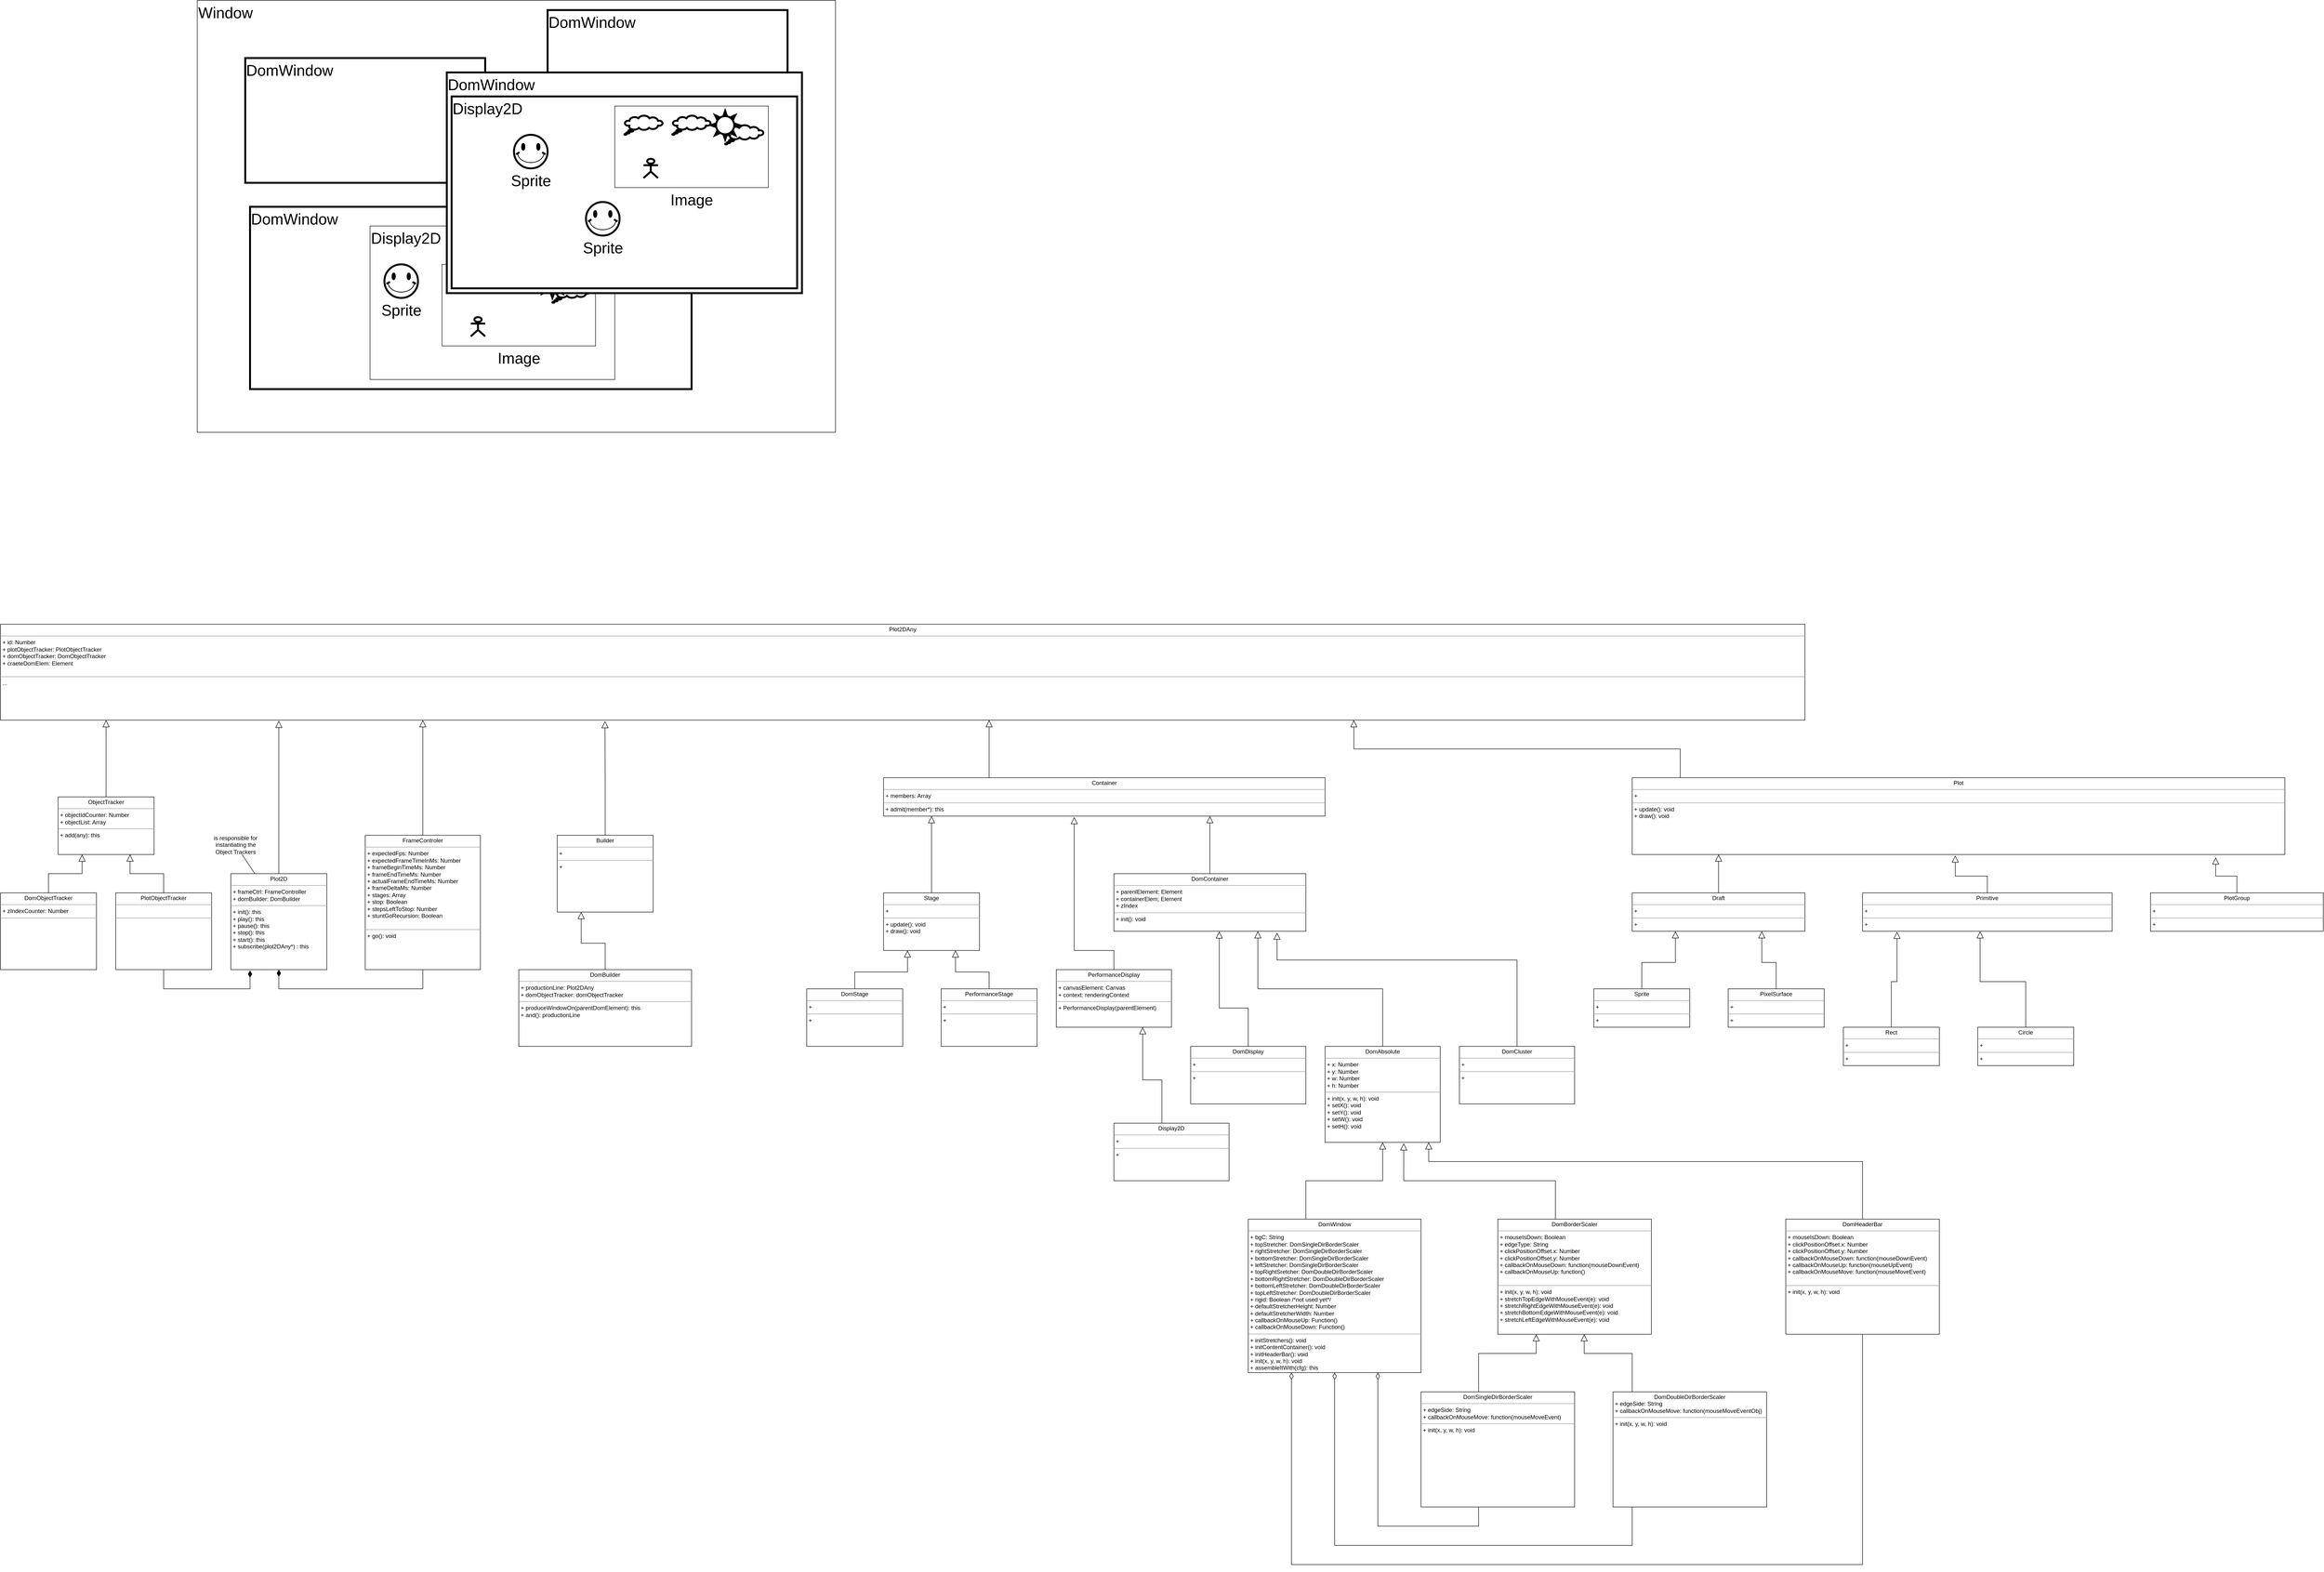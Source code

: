 <mxfile version="18.2.0" type="device"><diagram name="Page-1" id="c4acf3e9-155e-7222-9cf6-157b1a14988f"><mxGraphModel dx="3070" dy="4093" grid="1" gridSize="10" guides="1" tooltips="1" connect="1" arrows="1" fold="1" page="1" pageScale="1" pageWidth="850" pageHeight="1100" background="none" math="0" shadow="0"><root><mxCell id="0"/><mxCell id="1" parent="0"/><mxCell id="RJFBfe73I9CJy5NAkhD7-13" style="edgeStyle=orthogonalEdgeStyle;rounded=0;orthogonalLoop=1;jettySize=auto;html=1;fontFamily=Helvetica;fontSize=12;endArrow=block;endFill=0;endSize=12;exitX=0.5;exitY=0;exitDx=0;exitDy=0;entryX=0.154;entryY=1.007;entryDx=0;entryDy=0;entryPerimeter=0;" parent="1" source="RJFBfe73I9CJy5NAkhD7-12" target="GbcnIfU0_HONQXFaWi0M-7" edge="1"><mxGeometry relative="1" as="geometry"><mxPoint x="-620" y="-860" as="targetPoint"/><Array as="points"><mxPoint x="-620" y="-919"/></Array></mxGeometry></mxCell><mxCell id="RJFBfe73I9CJy5NAkhD7-12" value="&lt;p style=&quot;margin: 0px ; margin-top: 4px ; text-align: center&quot;&gt;Plot2D&lt;br&gt;&lt;/p&gt;&lt;hr size=&quot;1&quot;&gt;&lt;p style=&quot;margin: 0px ; margin-left: 4px&quot;&gt;+ frameCtrl: FrameController&lt;/p&gt;&lt;p style=&quot;margin: 0px ; margin-left: 4px&quot;&gt;+ domBuilder: DomBuilder&lt;br&gt;&lt;/p&gt;&lt;hr size=&quot;1&quot;&gt;&lt;p style=&quot;margin: 0px ; margin-left: 4px&quot;&gt;+ init(): this&lt;br&gt;+ play(): this&lt;/p&gt;&lt;p style=&quot;margin: 0px ; margin-left: 4px&quot;&gt;+ pause(): this&lt;/p&gt;&lt;p style=&quot;margin: 0px ; margin-left: 4px&quot;&gt;+ stop(): this&lt;/p&gt;&lt;p style=&quot;margin: 0px ; margin-left: 4px&quot;&gt;+ start(): this&lt;/p&gt;&lt;p style=&quot;margin: 0px ; margin-left: 4px&quot;&gt;+&amp;nbsp;subscribe(plot2DAny*) : this&lt;/p&gt;" style="verticalAlign=top;align=left;overflow=fill;fontSize=12;fontFamily=Helvetica;html=1;rounded=0;shadow=0;comic=0;labelBackgroundColor=none;strokeWidth=1" parent="1" vertex="1"><mxGeometry x="-720" y="-600" width="200" height="200" as="geometry"/></mxCell><mxCell id="RJFBfe73I9CJy5NAkhD7-16" style="edgeStyle=orthogonalEdgeStyle;rounded=0;orthogonalLoop=1;jettySize=auto;html=1;fontFamily=Helvetica;fontSize=12;endArrow=block;endFill=0;endSize=12;entryX=0.75;entryY=1;entryDx=0;entryDy=0;" parent="1" source="RJFBfe73I9CJy5NAkhD7-15" target="4dxrn8TrEAXnk7YATWgK-4" edge="1"><mxGeometry relative="1" as="geometry"><mxPoint x="-320" y="-800" as="targetPoint"/><Array as="points"><mxPoint x="-860" y="-600"/><mxPoint x="-930" y="-600"/></Array></mxGeometry></mxCell><mxCell id="sFzs9olkC0DFiYcPd4qq-1" style="edgeStyle=orthogonalEdgeStyle;rounded=0;orthogonalLoop=1;jettySize=auto;html=1;endArrow=diamondThin;endFill=1;jumpSize=6;endSize=12;entryX=0.2;entryY=1.008;entryDx=0;entryDy=0;entryPerimeter=0;" parent="1" source="RJFBfe73I9CJy5NAkhD7-15" target="RJFBfe73I9CJy5NAkhD7-12" edge="1"><mxGeometry relative="1" as="geometry"><Array as="points"><mxPoint x="-860" y="-360"/><mxPoint x="-680" y="-360"/></Array><mxPoint x="-680" y="-430" as="targetPoint"/></mxGeometry></mxCell><mxCell id="RJFBfe73I9CJy5NAkhD7-15" value="&lt;p style=&quot;margin: 0px ; margin-top: 4px ; text-align: center&quot;&gt;PlotObjectTracker&lt;br&gt;&lt;/p&gt;&lt;hr size=&quot;1&quot;&gt;&lt;br&gt;&lt;hr size=&quot;1&quot;&gt;&lt;p style=&quot;margin: 0px ; margin-left: 4px&quot;&gt;&lt;br&gt;&lt;/p&gt;" style="verticalAlign=top;align=left;overflow=fill;fontSize=12;fontFamily=Helvetica;html=1;rounded=0;shadow=0;comic=0;labelBackgroundColor=none;strokeWidth=1" parent="1" vertex="1"><mxGeometry x="-960" y="-560" width="200" height="160" as="geometry"/></mxCell><mxCell id="kJnPXQE-hYVqQtYku6ac-1" style="edgeStyle=orthogonalEdgeStyle;rounded=0;orthogonalLoop=1;jettySize=auto;html=1;endArrow=block;endFill=0;endSize=12;" parent="1" source="RJFBfe73I9CJy5NAkhD7-17" target="GbcnIfU0_HONQXFaWi0M-7" edge="1"><mxGeometry relative="1" as="geometry"><mxPoint x="-300" y="-910" as="targetPoint"/><Array as="points"><mxPoint x="-320" y="-820"/><mxPoint x="-320" y="-820"/></Array></mxGeometry></mxCell><mxCell id="sFzs9olkC0DFiYcPd4qq-2" style="edgeStyle=orthogonalEdgeStyle;rounded=0;jumpSize=6;orthogonalLoop=1;jettySize=auto;html=1;entryX=0.5;entryY=1;entryDx=0;entryDy=0;endArrow=diamondThin;endFill=1;endSize=12;exitX=0.5;exitY=1;exitDx=0;exitDy=0;" parent="1" source="RJFBfe73I9CJy5NAkhD7-17" target="RJFBfe73I9CJy5NAkhD7-12" edge="1"><mxGeometry relative="1" as="geometry"><Array as="points"><mxPoint x="-320" y="-360"/><mxPoint x="-620" y="-360"/></Array></mxGeometry></mxCell><mxCell id="RJFBfe73I9CJy5NAkhD7-17" value="&lt;p style=&quot;margin: 0px ; margin-top: 4px ; text-align: center&quot;&gt;FrameControler&lt;br&gt;&lt;/p&gt;&lt;hr size=&quot;1&quot;&gt;&lt;p style=&quot;margin: 0px ; margin-left: 4px&quot;&gt;+ expectedFps: Number&lt;/p&gt;&lt;p style=&quot;margin: 0px ; margin-left: 4px&quot;&gt;+ expectedFrameTimeInMs: Number&lt;/p&gt;&lt;p style=&quot;margin: 0px ; margin-left: 4px&quot;&gt;+ frameBeginTimeMs: Number&lt;/p&gt;&lt;p style=&quot;margin: 0px ; margin-left: 4px&quot;&gt;+ frameEndTimeMs: Number&lt;/p&gt;&lt;p style=&quot;margin: 0px ; margin-left: 4px&quot;&gt;+ actualFrameEndTimeMs: Number&lt;/p&gt;&lt;p style=&quot;margin: 0px ; margin-left: 4px&quot;&gt;+ frameDeltaMs: Number&lt;/p&gt;&lt;p style=&quot;margin: 0px ; margin-left: 4px&quot;&gt;+ stages: Array&lt;/p&gt;&lt;p style=&quot;margin: 0px ; margin-left: 4px&quot;&gt;+ stop: Boolean&lt;/p&gt;&lt;p style=&quot;margin: 0px ; margin-left: 4px&quot;&gt;+ stepsLeftToStop: Number&lt;/p&gt;&lt;p style=&quot;margin: 0px ; margin-left: 4px&quot;&gt;+ stuntGoRecursion: Boolean&lt;/p&gt;&lt;p style=&quot;margin: 0px ; margin-left: 4px&quot;&gt;&lt;br&gt;&lt;/p&gt;&lt;hr size=&quot;1&quot;&gt;&lt;p style=&quot;margin: 0px ; margin-left: 4px&quot;&gt;+ go(): void&lt;/p&gt;" style="verticalAlign=top;align=left;overflow=fill;fontSize=12;fontFamily=Helvetica;html=1;rounded=0;shadow=0;comic=0;labelBackgroundColor=none;strokeWidth=1" parent="1" vertex="1"><mxGeometry x="-440" y="-679.94" width="240" height="279.94" as="geometry"/></mxCell><mxCell id="kJnPXQE-hYVqQtYku6ac-3" style="edgeStyle=orthogonalEdgeStyle;rounded=0;orthogonalLoop=1;jettySize=auto;html=1;endArrow=block;endFill=0;endSize=12;" parent="1" source="kJnPXQE-hYVqQtYku6ac-2" edge="1"><mxGeometry relative="1" as="geometry"><mxPoint x="860" y="-920" as="targetPoint"/><Array as="points"><mxPoint x="860" y="-920"/></Array></mxGeometry></mxCell><mxCell id="kJnPXQE-hYVqQtYku6ac-2" value="&lt;p style=&quot;margin: 0px ; margin-top: 4px ; text-align: center&quot;&gt;Container&lt;br&gt;&lt;/p&gt;&lt;hr size=&quot;1&quot;&gt;&lt;p style=&quot;margin: 0px ; margin-left: 4px&quot;&gt;+ members: Array&lt;br&gt;&lt;/p&gt;&lt;hr size=&quot;1&quot;&gt;&lt;p style=&quot;margin: 0px ; margin-left: 4px&quot;&gt;+ admit(member*): this&lt;/p&gt;" style="verticalAlign=top;align=left;overflow=fill;fontSize=12;fontFamily=Helvetica;html=1;rounded=0;shadow=0;comic=0;labelBackgroundColor=none;strokeWidth=1" parent="1" vertex="1"><mxGeometry x="640" y="-800" width="920" height="80" as="geometry"/></mxCell><mxCell id="kJnPXQE-hYVqQtYku6ac-5" style="edgeStyle=orthogonalEdgeStyle;rounded=0;orthogonalLoop=1;jettySize=auto;html=1;endArrow=block;endFill=0;endSize=12;" parent="1" source="kJnPXQE-hYVqQtYku6ac-4" edge="1"><mxGeometry relative="1" as="geometry"><mxPoint x="740" y="-720" as="targetPoint"/><Array as="points"><mxPoint x="740" y="-720"/></Array></mxGeometry></mxCell><mxCell id="kJnPXQE-hYVqQtYku6ac-4" value="&lt;p style=&quot;margin: 0px ; margin-top: 4px ; text-align: center&quot;&gt;Stage&lt;br&gt;&lt;/p&gt;&lt;hr size=&quot;1&quot;&gt;&lt;p style=&quot;margin: 0px ; margin-left: 4px&quot;&gt;+&amp;nbsp;&lt;br&gt;&lt;/p&gt;&lt;hr size=&quot;1&quot;&gt;&lt;p style=&quot;margin: 0px ; margin-left: 4px&quot;&gt;+ update(): void&lt;/p&gt;&lt;p style=&quot;margin: 0px ; margin-left: 4px&quot;&gt;+ draw(): void&lt;/p&gt;" style="verticalAlign=top;align=left;overflow=fill;fontSize=12;fontFamily=Helvetica;html=1;rounded=0;shadow=0;comic=0;labelBackgroundColor=none;strokeWidth=1" parent="1" vertex="1"><mxGeometry x="640" y="-560" width="200" height="120" as="geometry"/></mxCell><mxCell id="kJnPXQE-hYVqQtYku6ac-7" style="edgeStyle=orthogonalEdgeStyle;rounded=0;orthogonalLoop=1;jettySize=auto;html=1;endArrow=block;endFill=0;endSize=12;" parent="1" source="kJnPXQE-hYVqQtYku6ac-6" edge="1"><mxGeometry relative="1" as="geometry"><mxPoint x="1620" y="-920" as="targetPoint"/><Array as="points"><mxPoint x="2300" y="-860"/><mxPoint x="1620" y="-860"/></Array></mxGeometry></mxCell><mxCell id="kJnPXQE-hYVqQtYku6ac-6" value="&lt;p style=&quot;margin: 0px ; margin-top: 4px ; text-align: center&quot;&gt;Plot&lt;/p&gt;&lt;hr size=&quot;1&quot;&gt;&lt;p style=&quot;margin: 0px ; margin-left: 4px&quot;&gt;+&amp;nbsp;&lt;br&gt;&lt;/p&gt;&lt;hr size=&quot;1&quot;&gt;&lt;p style=&quot;margin: 0px ; margin-left: 4px&quot;&gt;+ update(): void&lt;/p&gt;&lt;p style=&quot;margin: 0px ; margin-left: 4px&quot;&gt;+ draw(): void&lt;br&gt;&lt;/p&gt;" style="verticalAlign=top;align=left;overflow=fill;fontSize=12;fontFamily=Helvetica;html=1;rounded=0;shadow=0;comic=0;labelBackgroundColor=none;strokeWidth=1" parent="1" vertex="1"><mxGeometry x="2200" y="-800" width="1360" height="160" as="geometry"/></mxCell><mxCell id="fnQTh6k-CToftt7__Oat-6" style="edgeStyle=orthogonalEdgeStyle;rounded=0;orthogonalLoop=1;jettySize=auto;html=1;endArrow=block;endFill=0;endSize=12;" parent="1" source="fnQTh6k-CToftt7__Oat-1" target="kJnPXQE-hYVqQtYku6ac-6" edge="1"><mxGeometry relative="1" as="geometry"><mxPoint x="2460" y="-720" as="targetPoint"/><Array as="points"><mxPoint x="2300" y="-680"/><mxPoint x="2300" y="-680"/></Array></mxGeometry></mxCell><mxCell id="fnQTh6k-CToftt7__Oat-1" value="&lt;p style=&quot;margin: 0px ; margin-top: 4px ; text-align: center&quot;&gt;Draft&lt;/p&gt;&lt;hr size=&quot;1&quot;&gt;&lt;p style=&quot;margin: 0px ; margin-left: 4px&quot;&gt;+&amp;nbsp;&lt;br&gt;&lt;/p&gt;&lt;hr size=&quot;1&quot;&gt;&lt;p style=&quot;margin: 0px ; margin-left: 4px&quot;&gt;+&amp;nbsp;&lt;/p&gt;" style="verticalAlign=top;align=left;overflow=fill;fontSize=12;fontFamily=Helvetica;html=1;rounded=0;shadow=0;comic=0;labelBackgroundColor=none;strokeWidth=1" parent="1" vertex="1"><mxGeometry x="2200" y="-560" width="360" height="80" as="geometry"/></mxCell><mxCell id="fnQTh6k-CToftt7__Oat-4" style="edgeStyle=orthogonalEdgeStyle;rounded=0;orthogonalLoop=1;jettySize=auto;html=1;entryX=0.25;entryY=1;entryDx=0;entryDy=0;endArrow=block;endFill=0;endSize=12;" parent="1" source="fnQTh6k-CToftt7__Oat-2" target="fnQTh6k-CToftt7__Oat-1" edge="1"><mxGeometry relative="1" as="geometry"/></mxCell><mxCell id="fnQTh6k-CToftt7__Oat-2" value="&lt;p style=&quot;margin: 0px ; margin-top: 4px ; text-align: center&quot;&gt;Sprite&lt;/p&gt;&lt;hr size=&quot;1&quot;&gt;&lt;p style=&quot;margin: 0px ; margin-left: 4px&quot;&gt;+&amp;nbsp;&lt;br&gt;&lt;/p&gt;&lt;hr size=&quot;1&quot;&gt;&lt;p style=&quot;margin: 0px ; margin-left: 4px&quot;&gt;+&amp;nbsp;&lt;/p&gt;" style="verticalAlign=top;align=left;overflow=fill;fontSize=12;fontFamily=Helvetica;html=1;rounded=0;shadow=0;comic=0;labelBackgroundColor=none;strokeWidth=1" parent="1" vertex="1"><mxGeometry x="2120" y="-360" width="200" height="80" as="geometry"/></mxCell><mxCell id="fnQTh6k-CToftt7__Oat-5" style="edgeStyle=orthogonalEdgeStyle;rounded=0;orthogonalLoop=1;jettySize=auto;html=1;entryX=0.75;entryY=1;entryDx=0;entryDy=0;endArrow=block;endFill=0;endSize=12;" parent="1" source="fnQTh6k-CToftt7__Oat-3" target="fnQTh6k-CToftt7__Oat-1" edge="1"><mxGeometry relative="1" as="geometry"/></mxCell><mxCell id="fnQTh6k-CToftt7__Oat-3" value="&lt;p style=&quot;margin: 0px ; margin-top: 4px ; text-align: center&quot;&gt;PixelSurface&lt;br&gt;&lt;/p&gt;&lt;hr size=&quot;1&quot;&gt;&lt;p style=&quot;margin: 0px ; margin-left: 4px&quot;&gt;+&amp;nbsp;&lt;br&gt;&lt;/p&gt;&lt;hr size=&quot;1&quot;&gt;&lt;p style=&quot;margin: 0px ; margin-left: 4px&quot;&gt;+&amp;nbsp;&lt;/p&gt;" style="verticalAlign=top;align=left;overflow=fill;fontSize=12;fontFamily=Helvetica;html=1;rounded=0;shadow=0;comic=0;labelBackgroundColor=none;strokeWidth=1" parent="1" vertex="1"><mxGeometry x="2400" y="-360" width="200" height="80" as="geometry"/></mxCell><mxCell id="DGd09kKSLcv-sryx9KwL-3" style="edgeStyle=orthogonalEdgeStyle;rounded=0;orthogonalLoop=1;jettySize=auto;html=1;endArrow=block;endFill=0;endSize=12;entryX=0.432;entryY=1.025;entryDx=0;entryDy=0;entryPerimeter=0;exitX=0.5;exitY=0;exitDx=0;exitDy=0;" parent="1" source="DGd09kKSLcv-sryx9KwL-1" edge="1" target="kJnPXQE-hYVqQtYku6ac-2"><mxGeometry relative="1" as="geometry"><mxPoint x="1200" y="-480" as="targetPoint"/><Array as="points"><mxPoint x="1120" y="-440"/><mxPoint x="1037" y="-440"/></Array><mxPoint x="1100" y="-440" as="sourcePoint"/></mxGeometry></mxCell><mxCell id="DGd09kKSLcv-sryx9KwL-1" value="&lt;p style=&quot;margin: 0px ; margin-top: 4px ; text-align: center&quot;&gt;PerformanceDisplay&lt;br&gt;&lt;/p&gt;&lt;hr size=&quot;1&quot;&gt;&lt;p style=&quot;margin: 0px ; margin-left: 4px&quot;&gt;+ canvasElement: Canvas&lt;br&gt;&lt;/p&gt;&lt;p style=&quot;margin: 0px ; margin-left: 4px&quot;&gt;+ context:&amp;nbsp;renderingContext&lt;br&gt;&lt;/p&gt;&lt;hr size=&quot;1&quot;&gt;&lt;p style=&quot;margin: 0px ; margin-left: 4px&quot;&gt;+ PerformanceDisplay(parentElement)&lt;/p&gt;" style="verticalAlign=top;align=left;overflow=fill;fontSize=12;fontFamily=Helvetica;html=1;rounded=0;shadow=0;comic=0;labelBackgroundColor=none;strokeWidth=1" parent="1" vertex="1"><mxGeometry x="1000" y="-400" width="240" height="120" as="geometry"/></mxCell><mxCell id="GbcnIfU0_HONQXFaWi0M-7" value="&lt;p style=&quot;margin: 0px ; margin-top: 4px ; text-align: center&quot;&gt;Plot2DAny&lt;br&gt;&lt;/p&gt;&lt;hr size=&quot;1&quot;&gt;&lt;p style=&quot;margin: 0px ; margin-left: 4px&quot;&gt;+ id: Number&lt;br&gt;&lt;/p&gt;&lt;p style=&quot;margin: 0px ; margin-left: 4px&quot;&gt;+ plotObjectTracker: PlotObjectTracker&lt;/p&gt;&lt;p style=&quot;margin: 0px ; margin-left: 4px&quot;&gt;+ domObjectTracker: DomObjectTracker&lt;br&gt;&lt;/p&gt;&lt;p style=&quot;margin: 0px ; margin-left: 4px&quot;&gt;+ craeteDomElem: Element&lt;/p&gt;&lt;p style=&quot;margin: 0px ; margin-left: 4px&quot;&gt;&lt;br&gt;&lt;/p&gt;&lt;hr size=&quot;1&quot;&gt;&lt;p style=&quot;margin: 0px ; margin-left: 4px&quot;&gt;...&lt;/p&gt;" style="verticalAlign=top;align=left;overflow=fill;fontSize=12;fontFamily=Helvetica;html=1;rounded=0;shadow=0;comic=0;labelBackgroundColor=none;strokeWidth=1" parent="1" vertex="1"><mxGeometry x="-1200" y="-1120" width="3760" height="200" as="geometry"/></mxCell><mxCell id="Yr9hA1XsW8vjmc7dlePe-2" style="edgeStyle=orthogonalEdgeStyle;rounded=0;orthogonalLoop=1;jettySize=auto;html=1;endArrow=block;endFill=0;endSize=12;" parent="1" source="Yr9hA1XsW8vjmc7dlePe-1" edge="1"><mxGeometry relative="1" as="geometry"><Array as="points"><mxPoint x="1320" y="-720"/></Array><mxPoint x="1320" y="-720" as="targetPoint"/></mxGeometry></mxCell><mxCell id="Yr9hA1XsW8vjmc7dlePe-1" value="&lt;p style=&quot;margin: 0px ; margin-top: 4px ; text-align: center&quot;&gt;DomContainer&lt;/p&gt;&lt;hr size=&quot;1&quot;&gt;&lt;p style=&quot;margin: 0px 0px 0px 4px&quot;&gt;+ parenlElement: Element&lt;/p&gt;&lt;p style=&quot;margin: 0px 0px 0px 4px&quot;&gt;+ containerElem; Element&lt;/p&gt;&lt;p style=&quot;margin: 0px 0px 0px 4px&quot;&gt;+ zIndex&lt;/p&gt;&lt;hr size=&quot;1&quot;&gt;&lt;p style=&quot;margin: 0px ; margin-left: 4px&quot;&gt;+ init(): void&lt;/p&gt;" style="verticalAlign=top;align=left;overflow=fill;fontSize=12;fontFamily=Helvetica;html=1;rounded=0;shadow=0;comic=0;labelBackgroundColor=none;strokeWidth=1" parent="1" vertex="1"><mxGeometry x="1120" y="-600" width="400" height="120" as="geometry"/></mxCell><mxCell id="Yr9hA1XsW8vjmc7dlePe-4" style="edgeStyle=orthogonalEdgeStyle;rounded=0;orthogonalLoop=1;jettySize=auto;html=1;endArrow=block;endFill=0;endSize=12;entryX=0.75;entryY=1;entryDx=0;entryDy=0;" parent="1" source="Yr9hA1XsW8vjmc7dlePe-3" target="Yr9hA1XsW8vjmc7dlePe-1" edge="1"><mxGeometry relative="1" as="geometry"><Array as="points"><mxPoint x="1680" y="-360"/><mxPoint x="1420" y="-360"/></Array><mxPoint x="1430" y="-440" as="targetPoint"/></mxGeometry></mxCell><mxCell id="Yr9hA1XsW8vjmc7dlePe-3" value="&lt;p style=&quot;margin: 0px ; margin-top: 4px ; text-align: center&quot;&gt;DomAbsolute&lt;/p&gt;&lt;hr size=&quot;1&quot;&gt;&lt;p style=&quot;margin: 0px ; margin-left: 4px&quot;&gt;+ x: Number&lt;br&gt;&lt;/p&gt;&lt;p style=&quot;margin: 0px ; margin-left: 4px&quot;&gt;+ y: Number&lt;/p&gt;&lt;p style=&quot;margin: 0px ; margin-left: 4px&quot;&gt;+ w: Number&lt;/p&gt;&lt;p style=&quot;margin: 0px ; margin-left: 4px&quot;&gt;+ h: Number&lt;/p&gt;&lt;hr size=&quot;1&quot;&gt;&lt;p style=&quot;margin: 0px ; margin-left: 4px&quot;&gt;+ init(x, y, w, h): void&lt;/p&gt;&lt;p style=&quot;margin: 0px ; margin-left: 4px&quot;&gt;+ setX(): void&lt;/p&gt;&lt;p style=&quot;margin: 0px ; margin-left: 4px&quot;&gt;+ setY(): void&lt;/p&gt;&lt;p style=&quot;margin: 0px ; margin-left: 4px&quot;&gt;+ setW(): void&lt;/p&gt;&lt;p style=&quot;margin: 0px ; margin-left: 4px&quot;&gt;+ setH(): void&lt;/p&gt;" style="verticalAlign=top;align=left;overflow=fill;fontSize=12;fontFamily=Helvetica;html=1;rounded=0;shadow=0;comic=0;labelBackgroundColor=none;strokeWidth=1" parent="1" vertex="1"><mxGeometry x="1560" y="-240" width="240" height="200" as="geometry"/></mxCell><mxCell id="Yr9hA1XsW8vjmc7dlePe-6" style="edgeStyle=orthogonalEdgeStyle;rounded=0;orthogonalLoop=1;jettySize=auto;html=1;entryX=0.5;entryY=1;entryDx=0;entryDy=0;endArrow=block;endFill=0;endSize=12;" parent="1" source="Yr9hA1XsW8vjmc7dlePe-5" target="Yr9hA1XsW8vjmc7dlePe-3" edge="1"><mxGeometry relative="1" as="geometry"><Array as="points"><mxPoint x="1520" y="40"/><mxPoint x="1680" y="40"/></Array></mxGeometry></mxCell><mxCell id="Yr9hA1XsW8vjmc7dlePe-5" value="&lt;p style=&quot;margin: 0px ; margin-top: 4px ; text-align: center&quot;&gt;DomWindow&lt;/p&gt;&lt;hr size=&quot;1&quot;&gt;&lt;p style=&quot;margin: 0px ; margin-left: 4px&quot;&gt;+ bgC: String&lt;br&gt;&lt;/p&gt;&lt;p style=&quot;margin: 0px ; margin-left: 4px&quot;&gt;+ topStretcher: DomSingleDirBorderScaler&lt;br&gt;&lt;/p&gt;&lt;p style=&quot;margin: 0px ; margin-left: 4px&quot;&gt;+ rightStretcher: DomSingleDirBorderScaler&lt;br&gt;&lt;/p&gt;&lt;p style=&quot;margin: 0px ; margin-left: 4px&quot;&gt;+ bottomStretcher: DomSingleDirBorderScaler&lt;br&gt;&lt;/p&gt;&lt;p style=&quot;margin: 0px ; margin-left: 4px&quot;&gt;+ leftStretcher: DomSingleDirBorderScaler&lt;br&gt;&lt;/p&gt;&lt;p style=&quot;margin: 0px ; margin-left: 4px&quot;&gt;+ topRightSretcher: DomDoubleDirBorderScaler&lt;br&gt;&lt;/p&gt;&lt;p style=&quot;margin: 0px ; margin-left: 4px&quot;&gt;+ bottomRightStretcher: DomDoubleDirBorderScaler&lt;br&gt;&lt;/p&gt;&lt;p style=&quot;margin: 0px ; margin-left: 4px&quot;&gt;+ bottomLeftStretcher: DomDoubleDirBorderScaler&lt;/p&gt;&lt;p style=&quot;margin: 0px ; margin-left: 4px&quot;&gt;+ topLeftStretcher: DomDoubleDirBorderScaler&lt;/p&gt;&lt;p style=&quot;margin: 0px ; margin-left: 4px&quot;&gt;+ rigid: Boolean /*not used yet*/&lt;br&gt;&lt;/p&gt;&lt;p style=&quot;margin: 0px ; margin-left: 4px&quot;&gt;+ defaultStretcherHeight: Number&lt;/p&gt;&lt;p style=&quot;margin: 0px ; margin-left: 4px&quot;&gt;+ defaultStretcherWidth: Number&lt;/p&gt;&lt;p style=&quot;margin: 0px ; margin-left: 4px&quot;&gt;+ callbackOnMouseUp: Function()&lt;/p&gt;&lt;p style=&quot;margin: 0px ; margin-left: 4px&quot;&gt;+ callbackOnMouseDown: Function()&lt;br&gt;&lt;/p&gt;&lt;hr size=&quot;1&quot;&gt;&lt;p style=&quot;margin: 0px ; margin-left: 4px&quot;&gt;+ initStretchers(): void&lt;/p&gt;&lt;p style=&quot;margin: 0px ; margin-left: 4px&quot;&gt;+ initContentContainer(): void&lt;/p&gt;&lt;p style=&quot;margin: 0px ; margin-left: 4px&quot;&gt;+ initHeaderBar(): void&lt;/p&gt;&lt;p style=&quot;margin: 0px ; margin-left: 4px&quot;&gt;+ init(x, y, w, h): void&lt;/p&gt;&lt;p style=&quot;margin: 0px ; margin-left: 4px&quot;&gt;+ assembleItWith(cfg): this&lt;br&gt;&lt;/p&gt;&lt;p style=&quot;margin: 0px ; margin-left: 4px&quot;&gt;+ appendChild(): void&lt;/p&gt;" style="verticalAlign=top;align=left;overflow=fill;fontSize=12;fontFamily=Helvetica;html=1;rounded=0;shadow=0;comic=0;labelBackgroundColor=none;strokeWidth=1" parent="1" vertex="1"><mxGeometry x="1400" y="120" width="360" height="320" as="geometry"/></mxCell><mxCell id="NDN2IvtxEd_3-C9_4fc--2" style="edgeStyle=orthogonalEdgeStyle;rounded=0;orthogonalLoop=1;jettySize=auto;html=1;entryX=0.85;entryY=1.025;entryDx=0;entryDy=0;entryPerimeter=0;endArrow=block;endFill=0;endSize=12;" parent="1" source="NDN2IvtxEd_3-C9_4fc--1" target="Yr9hA1XsW8vjmc7dlePe-1" edge="1"><mxGeometry relative="1" as="geometry"><Array as="points"><mxPoint x="1960" y="-420"/><mxPoint x="1460" y="-420"/></Array></mxGeometry></mxCell><mxCell id="NDN2IvtxEd_3-C9_4fc--1" value="&lt;p style=&quot;margin: 0px ; margin-top: 4px ; text-align: center&quot;&gt;DomCluster&lt;/p&gt;&lt;hr size=&quot;1&quot;&gt;&lt;p style=&quot;margin: 0px ; margin-left: 4px&quot;&gt;+&amp;nbsp;&lt;br&gt;&lt;/p&gt;&lt;hr size=&quot;1&quot;&gt;&lt;p style=&quot;margin: 0px ; margin-left: 4px&quot;&gt;+&amp;nbsp;&lt;/p&gt;" style="verticalAlign=top;align=left;overflow=fill;fontSize=12;fontFamily=Helvetica;html=1;rounded=0;shadow=0;comic=0;labelBackgroundColor=none;strokeWidth=1" parent="1" vertex="1"><mxGeometry x="1840" y="-240" width="240" height="120" as="geometry"/></mxCell><mxCell id="NDN2IvtxEd_3-C9_4fc--4" style="edgeStyle=orthogonalEdgeStyle;rounded=0;orthogonalLoop=1;jettySize=auto;html=1;endArrow=block;endFill=0;endSize=12;entryX=0.75;entryY=1;entryDx=0;entryDy=0;" parent="1" source="NDN2IvtxEd_3-C9_4fc--3" target="DGd09kKSLcv-sryx9KwL-1" edge="1"><mxGeometry relative="1" as="geometry"><mxPoint x="1190" y="-220" as="targetPoint"/><Array as="points"><mxPoint x="1220" y="-170"/><mxPoint x="1180" y="-170"/></Array></mxGeometry></mxCell><mxCell id="NDN2IvtxEd_3-C9_4fc--3" value="&lt;p style=&quot;margin: 0px ; margin-top: 4px ; text-align: center&quot;&gt;Display2D&lt;br&gt;&lt;/p&gt;&lt;hr size=&quot;1&quot;&gt;&lt;p style=&quot;margin: 0px ; margin-left: 4px&quot;&gt;+&amp;nbsp;&lt;br&gt;&lt;/p&gt;&lt;hr size=&quot;1&quot;&gt;&lt;p style=&quot;margin: 0px ; margin-left: 4px&quot;&gt;+&amp;nbsp;&lt;/p&gt;" style="verticalAlign=top;align=left;overflow=fill;fontSize=12;fontFamily=Helvetica;html=1;rounded=0;shadow=0;comic=0;labelBackgroundColor=none;strokeWidth=1" parent="1" vertex="1"><mxGeometry x="1120" y="-80" width="240" height="120" as="geometry"/></mxCell><mxCell id="NDN2IvtxEd_3-C9_4fc--6" style="edgeStyle=orthogonalEdgeStyle;rounded=0;orthogonalLoop=1;jettySize=auto;html=1;endArrow=block;endFill=0;endSize=12;entryX=0.495;entryY=1.013;entryDx=0;entryDy=0;entryPerimeter=0;" parent="1" source="NDN2IvtxEd_3-C9_4fc--5" target="kJnPXQE-hYVqQtYku6ac-6" edge="1"><mxGeometry relative="1" as="geometry"><Array as="points"/><mxPoint x="2590" y="-700" as="targetPoint"/></mxGeometry></mxCell><mxCell id="NDN2IvtxEd_3-C9_4fc--5" value="&lt;p style=&quot;margin: 0px ; margin-top: 4px ; text-align: center&quot;&gt;Primitive&lt;/p&gt;&lt;hr size=&quot;1&quot;&gt;&lt;p style=&quot;margin: 0px ; margin-left: 4px&quot;&gt;+&amp;nbsp;&lt;br&gt;&lt;/p&gt;&lt;hr size=&quot;1&quot;&gt;&lt;p style=&quot;margin: 0px ; margin-left: 4px&quot;&gt;+&amp;nbsp;&lt;/p&gt;" style="verticalAlign=top;align=left;overflow=fill;fontSize=12;fontFamily=Helvetica;html=1;rounded=0;shadow=0;comic=0;labelBackgroundColor=none;strokeWidth=1" parent="1" vertex="1"><mxGeometry x="2680" y="-560" width="520" height="80" as="geometry"/></mxCell><mxCell id="NDN2IvtxEd_3-C9_4fc--9" style="edgeStyle=orthogonalEdgeStyle;rounded=0;orthogonalLoop=1;jettySize=auto;html=1;endArrow=block;endFill=0;endSize=12;entryX=0.138;entryY=1.012;entryDx=0;entryDy=0;entryPerimeter=0;" parent="1" source="NDN2IvtxEd_3-C9_4fc--7" target="NDN2IvtxEd_3-C9_4fc--5" edge="1"><mxGeometry relative="1" as="geometry"><mxPoint x="2780" y="-470" as="targetPoint"/></mxGeometry></mxCell><mxCell id="NDN2IvtxEd_3-C9_4fc--7" value="&lt;p style=&quot;margin: 0px ; margin-top: 4px ; text-align: center&quot;&gt;Rect&lt;/p&gt;&lt;hr size=&quot;1&quot;&gt;&lt;p style=&quot;margin: 0px ; margin-left: 4px&quot;&gt;+&amp;nbsp;&lt;br&gt;&lt;/p&gt;&lt;hr size=&quot;1&quot;&gt;&lt;p style=&quot;margin: 0px ; margin-left: 4px&quot;&gt;+&amp;nbsp;&lt;/p&gt;" style="verticalAlign=top;align=left;overflow=fill;fontSize=12;fontFamily=Helvetica;html=1;rounded=0;shadow=0;comic=0;labelBackgroundColor=none;strokeWidth=1" parent="1" vertex="1"><mxGeometry x="2640" y="-280" width="200" height="80" as="geometry"/></mxCell><mxCell id="NDN2IvtxEd_3-C9_4fc--10" style="edgeStyle=orthogonalEdgeStyle;rounded=0;orthogonalLoop=1;jettySize=auto;html=1;entryX=0.471;entryY=1.002;entryDx=0;entryDy=0;entryPerimeter=0;endArrow=block;endFill=0;endSize=12;" parent="1" source="NDN2IvtxEd_3-C9_4fc--8" target="NDN2IvtxEd_3-C9_4fc--5" edge="1"><mxGeometry relative="1" as="geometry"/></mxCell><mxCell id="NDN2IvtxEd_3-C9_4fc--8" value="&lt;p style=&quot;margin: 0px ; margin-top: 4px ; text-align: center&quot;&gt;Circle&lt;/p&gt;&lt;hr size=&quot;1&quot;&gt;&lt;p style=&quot;margin: 0px ; margin-left: 4px&quot;&gt;+&amp;nbsp;&lt;br&gt;&lt;/p&gt;&lt;hr size=&quot;1&quot;&gt;&lt;p style=&quot;margin: 0px ; margin-left: 4px&quot;&gt;+&amp;nbsp;&lt;/p&gt;" style="verticalAlign=top;align=left;overflow=fill;fontSize=12;fontFamily=Helvetica;html=1;rounded=0;shadow=0;comic=0;labelBackgroundColor=none;strokeWidth=1" parent="1" vertex="1"><mxGeometry x="2920" y="-280" width="200" height="80" as="geometry"/></mxCell><mxCell id="NDN2IvtxEd_3-C9_4fc--12" value="Window" style="rounded=0;whiteSpace=wrap;html=1;align=left;verticalAlign=top;fontSize=32;" parent="1" vertex="1"><mxGeometry x="-790" y="-2420" width="1330" height="900" as="geometry"/></mxCell><mxCell id="NDN2IvtxEd_3-C9_4fc--13" value="DomWindow" style="rounded=0;whiteSpace=wrap;html=1;fontSize=32;align=left;verticalAlign=top;strokeWidth=4;" parent="1" vertex="1"><mxGeometry x="-690" y="-2300" width="500" height="260" as="geometry"/></mxCell><mxCell id="NDN2IvtxEd_3-C9_4fc--14" value="DomWindow" style="rounded=0;whiteSpace=wrap;html=1;fontSize=32;align=left;verticalAlign=top;strokeWidth=4;" parent="1" vertex="1"><mxGeometry x="-60" y="-2400" width="500" height="260" as="geometry"/></mxCell><mxCell id="NDN2IvtxEd_3-C9_4fc--15" value="DomWindow" style="rounded=0;whiteSpace=wrap;html=1;fontSize=32;align=left;verticalAlign=top;strokeWidth=4;" parent="1" vertex="1"><mxGeometry x="-680" y="-1990" width="920" height="380" as="geometry"/></mxCell><mxCell id="NDN2IvtxEd_3-C9_4fc--16" value="Display2D" style="rounded=0;whiteSpace=wrap;html=1;fontSize=32;align=left;verticalAlign=top;" parent="1" vertex="1"><mxGeometry x="-430" y="-1950" width="510" height="320" as="geometry"/></mxCell><mxCell id="NDN2IvtxEd_3-C9_4fc--20" value="Sprite" style="verticalLabelPosition=bottom;verticalAlign=top;html=1;shape=mxgraph.basic.smiley;fontSize=32;strokeWidth=4;" parent="1" vertex="1"><mxGeometry x="-400" y="-1870" width="70" height="70" as="geometry"/></mxCell><mxCell id="NDN2IvtxEd_3-C9_4fc--32" value="" style="group" parent="1" vertex="1" connectable="0"><mxGeometry x="-280" y="-1870" width="320" height="170" as="geometry"/></mxCell><mxCell id="NDN2IvtxEd_3-C9_4fc--26" value="Image" style="verticalLabelPosition=bottom;verticalAlign=top;html=1;shape=mxgraph.basic.rect;fillColor2=none;strokeWidth=1;size=20;indent=5;fontSize=32;" parent="NDN2IvtxEd_3-C9_4fc--32" vertex="1"><mxGeometry width="320" height="170" as="geometry"/></mxCell><mxCell id="NDN2IvtxEd_3-C9_4fc--27" value="" style="whiteSpace=wrap;html=1;shape=mxgraph.basic.cloud_callout;fontSize=32;strokeWidth=4;" parent="NDN2IvtxEd_3-C9_4fc--32" vertex="1"><mxGeometry x="20" y="20" width="80" height="40" as="geometry"/></mxCell><mxCell id="NDN2IvtxEd_3-C9_4fc--28" value="" style="whiteSpace=wrap;html=1;shape=mxgraph.basic.cloud_callout;fontSize=32;strokeWidth=4;" parent="NDN2IvtxEd_3-C9_4fc--32" vertex="1"><mxGeometry x="120" y="20" width="80" height="40" as="geometry"/></mxCell><mxCell id="NDN2IvtxEd_3-C9_4fc--29" value="" style="whiteSpace=wrap;html=1;shape=mxgraph.basic.cloud_callout;fontSize=32;strokeWidth=4;" parent="NDN2IvtxEd_3-C9_4fc--32" vertex="1"><mxGeometry x="230" y="40" width="80" height="40" as="geometry"/></mxCell><mxCell id="NDN2IvtxEd_3-C9_4fc--30" value="" style="verticalLabelPosition=bottom;verticalAlign=top;html=1;shape=mxgraph.basic.sun;fontSize=32;strokeWidth=4;" parent="NDN2IvtxEd_3-C9_4fc--32" vertex="1"><mxGeometry x="200" y="10" width="60" height="60" as="geometry"/></mxCell><mxCell id="NDN2IvtxEd_3-C9_4fc--31" value="" style="shape=umlActor;verticalLabelPosition=bottom;verticalAlign=top;html=1;outlineConnect=0;fontSize=32;strokeWidth=4;" parent="NDN2IvtxEd_3-C9_4fc--32" vertex="1"><mxGeometry x="60" y="110" width="30" height="40" as="geometry"/></mxCell><mxCell id="Q2CbNU8N6eSYbE5N_I1I-12" value="" style="group" parent="1" vertex="1" connectable="0"><mxGeometry x="-270" y="-2270" width="740" height="460" as="geometry"/></mxCell><mxCell id="Q2CbNU8N6eSYbE5N_I1I-1" value="DomWindow" style="rounded=0;whiteSpace=wrap;html=1;fontSize=32;align=left;verticalAlign=top;strokeWidth=4;" parent="Q2CbNU8N6eSYbE5N_I1I-12" vertex="1"><mxGeometry width="740" height="460" as="geometry"/></mxCell><mxCell id="Q2CbNU8N6eSYbE5N_I1I-2" value="Display2D" style="rounded=0;whiteSpace=wrap;html=1;fontSize=32;align=left;verticalAlign=top;strokeWidth=4;" parent="Q2CbNU8N6eSYbE5N_I1I-12" vertex="1"><mxGeometry x="10" y="50" width="720" height="400" as="geometry"/></mxCell><mxCell id="Q2CbNU8N6eSYbE5N_I1I-3" value="Sprite" style="verticalLabelPosition=bottom;verticalAlign=top;html=1;shape=mxgraph.basic.smiley;fontSize=32;strokeWidth=4;" parent="Q2CbNU8N6eSYbE5N_I1I-12" vertex="1"><mxGeometry x="140" y="130" width="70" height="70" as="geometry"/></mxCell><mxCell id="Q2CbNU8N6eSYbE5N_I1I-4" value="Sprite" style="verticalLabelPosition=bottom;verticalAlign=top;html=1;shape=mxgraph.basic.smiley;fontSize=32;strokeWidth=4;" parent="Q2CbNU8N6eSYbE5N_I1I-12" vertex="1"><mxGeometry x="290" y="270" width="70" height="70" as="geometry"/></mxCell><mxCell id="Q2CbNU8N6eSYbE5N_I1I-5" value="" style="group" parent="Q2CbNU8N6eSYbE5N_I1I-12" vertex="1" connectable="0"><mxGeometry x="350" y="70" width="320" height="170" as="geometry"/></mxCell><mxCell id="Q2CbNU8N6eSYbE5N_I1I-6" value="Image" style="verticalLabelPosition=bottom;verticalAlign=top;html=1;shape=mxgraph.basic.rect;fillColor2=none;strokeWidth=1;size=20;indent=5;fontSize=32;" parent="Q2CbNU8N6eSYbE5N_I1I-5" vertex="1"><mxGeometry width="320" height="170" as="geometry"/></mxCell><mxCell id="Q2CbNU8N6eSYbE5N_I1I-7" value="" style="whiteSpace=wrap;html=1;shape=mxgraph.basic.cloud_callout;fontSize=32;strokeWidth=4;" parent="Q2CbNU8N6eSYbE5N_I1I-5" vertex="1"><mxGeometry x="20" y="20" width="80" height="40" as="geometry"/></mxCell><mxCell id="Q2CbNU8N6eSYbE5N_I1I-8" value="" style="whiteSpace=wrap;html=1;shape=mxgraph.basic.cloud_callout;fontSize=32;strokeWidth=4;" parent="Q2CbNU8N6eSYbE5N_I1I-5" vertex="1"><mxGeometry x="120" y="20" width="80" height="40" as="geometry"/></mxCell><mxCell id="Q2CbNU8N6eSYbE5N_I1I-9" value="" style="whiteSpace=wrap;html=1;shape=mxgraph.basic.cloud_callout;fontSize=32;strokeWidth=4;" parent="Q2CbNU8N6eSYbE5N_I1I-5" vertex="1"><mxGeometry x="230" y="40" width="80" height="40" as="geometry"/></mxCell><mxCell id="Q2CbNU8N6eSYbE5N_I1I-10" value="" style="verticalLabelPosition=bottom;verticalAlign=top;html=1;shape=mxgraph.basic.sun;fontSize=32;strokeWidth=4;" parent="Q2CbNU8N6eSYbE5N_I1I-5" vertex="1"><mxGeometry x="200" y="10" width="60" height="60" as="geometry"/></mxCell><mxCell id="Q2CbNU8N6eSYbE5N_I1I-11" value="" style="shape=umlActor;verticalLabelPosition=bottom;verticalAlign=top;html=1;outlineConnect=0;fontSize=32;strokeWidth=4;" parent="Q2CbNU8N6eSYbE5N_I1I-5" vertex="1"><mxGeometry x="60" y="110" width="30" height="40" as="geometry"/></mxCell><mxCell id="Q2CbNU8N6eSYbE5N_I1I-13" style="edgeStyle=orthogonalEdgeStyle;rounded=0;orthogonalLoop=1;jettySize=auto;html=1;endArrow=block;endFill=0;endSize=12;entryX=0.549;entryY=1.003;entryDx=0;entryDy=0;entryPerimeter=0;" parent="1" source="Q2CbNU8N6eSYbE5N_I1I-14" target="Yr9hA1XsW8vjmc7dlePe-1" edge="1"><mxGeometry relative="1" as="geometry"><mxPoint x="1340" y="-410" as="targetPoint"/><Array as="points"><mxPoint x="1400" y="-320"/><mxPoint x="1340" y="-320"/></Array></mxGeometry></mxCell><mxCell id="Q2CbNU8N6eSYbE5N_I1I-14" value="&lt;p style=&quot;margin: 0px ; margin-top: 4px ; text-align: center&quot;&gt;DomDisplay&lt;/p&gt;&lt;hr size=&quot;1&quot;&gt;&lt;p style=&quot;margin: 0px ; margin-left: 4px&quot;&gt;+&amp;nbsp;&lt;br&gt;&lt;/p&gt;&lt;hr size=&quot;1&quot;&gt;&lt;p style=&quot;margin: 0px ; margin-left: 4px&quot;&gt;+&amp;nbsp;&lt;/p&gt;" style="verticalAlign=top;align=left;overflow=fill;fontSize=12;fontFamily=Helvetica;html=1;rounded=0;shadow=0;comic=0;labelBackgroundColor=none;strokeWidth=1" parent="1" vertex="1"><mxGeometry x="1280" y="-240" width="240" height="120" as="geometry"/></mxCell><mxCell id="Q2CbNU8N6eSYbE5N_I1I-16" style="edgeStyle=orthogonalEdgeStyle;rounded=0;orthogonalLoop=1;jettySize=auto;html=1;entryX=0.894;entryY=1.039;entryDx=0;entryDy=0;entryPerimeter=0;endArrow=block;endFill=0;endSize=12;" parent="1" source="Q2CbNU8N6eSYbE5N_I1I-15" target="kJnPXQE-hYVqQtYku6ac-6" edge="1"><mxGeometry relative="1" as="geometry"/></mxCell><mxCell id="Q2CbNU8N6eSYbE5N_I1I-15" value="&lt;p style=&quot;margin: 0px ; margin-top: 4px ; text-align: center&quot;&gt;PlotGroup&lt;/p&gt;&lt;hr size=&quot;1&quot;&gt;&lt;p style=&quot;margin: 0px ; margin-left: 4px&quot;&gt;+&amp;nbsp;&lt;br&gt;&lt;/p&gt;&lt;hr size=&quot;1&quot;&gt;&lt;p style=&quot;margin: 0px ; margin-left: 4px&quot;&gt;+&amp;nbsp;&lt;/p&gt;" style="verticalAlign=top;align=left;overflow=fill;fontSize=12;fontFamily=Helvetica;html=1;rounded=0;shadow=0;comic=0;labelBackgroundColor=none;strokeWidth=1" parent="1" vertex="1"><mxGeometry x="3280" y="-560" width="360" height="80" as="geometry"/></mxCell><mxCell id="JbcD7aSv_F2Hoht9WL6S-2" style="edgeStyle=orthogonalEdgeStyle;rounded=0;orthogonalLoop=1;jettySize=auto;html=1;entryX=0.683;entryY=1.01;entryDx=0;entryDy=0;entryPerimeter=0;endArrow=block;endFill=0;jumpSize=6;endSize=12;" parent="1" source="JbcD7aSv_F2Hoht9WL6S-1" target="Yr9hA1XsW8vjmc7dlePe-3" edge="1"><mxGeometry relative="1" as="geometry"><Array as="points"><mxPoint x="2040" y="40"/><mxPoint x="1724" y="40"/></Array></mxGeometry></mxCell><mxCell id="JbcD7aSv_F2Hoht9WL6S-1" value="&lt;p style=&quot;margin: 0px ; margin-top: 4px ; text-align: center&quot;&gt;DomBorderScaler&lt;/p&gt;&lt;hr size=&quot;1&quot;&gt;&lt;p style=&quot;margin: 0px ; margin-left: 4px&quot;&gt;+ mouseIsDown: Boolean&lt;/p&gt;&lt;p style=&quot;margin: 0px ; margin-left: 4px&quot;&gt;+ edgeType: String&lt;/p&gt;&lt;p style=&quot;margin: 0px ; margin-left: 4px&quot;&gt;+ clickPositionOffset.x: Number&lt;/p&gt;&lt;p style=&quot;margin: 0px ; margin-left: 4px&quot;&gt;+ clickPositionOffset.y: Number&lt;/p&gt;&lt;p style=&quot;margin: 0px ; margin-left: 4px&quot;&gt;+ callbackOnMouseDown: function(mouseDownEvent)&lt;/p&gt;&lt;p style=&quot;margin: 0px ; margin-left: 4px&quot;&gt;+ callbackOnMouseUp: function()&lt;br&gt;&lt;/p&gt;&lt;p style=&quot;margin: 0px ; margin-left: 4px&quot;&gt;&lt;br&gt;&lt;/p&gt;&lt;hr size=&quot;1&quot;&gt;&lt;p style=&quot;margin: 0px ; margin-left: 4px&quot;&gt;+ init(x, y, w, h): void&lt;br&gt;&lt;/p&gt;&lt;p style=&quot;margin: 0px ; margin-left: 4px&quot;&gt;+&amp;nbsp;&lt;span style=&quot;background-color: initial;&quot;&gt;stretchTopEdgeWithMouseEvent(e): void&lt;/span&gt;&lt;/p&gt;&lt;p style=&quot;margin: 0px ; margin-left: 4px&quot;&gt;+ stretchRightEdgeWithMouseEvent(e): void&lt;/p&gt;&lt;p style=&quot;margin: 0px ; margin-left: 4px&quot;&gt;+ stretchBottomEdgeWithMouseEvent(e): void&lt;/p&gt;&lt;p style=&quot;margin: 0px ; margin-left: 4px&quot;&gt;+ stretchLeftEdgeWithMouseEvent(e): void&lt;/p&gt;" style="verticalAlign=top;align=left;overflow=fill;fontSize=12;fontFamily=Helvetica;html=1;rounded=0;shadow=0;comic=0;labelBackgroundColor=none;strokeWidth=1" parent="1" vertex="1"><mxGeometry x="1920" y="120" width="320" height="240" as="geometry"/></mxCell><mxCell id="H4-NasGRbJCna87X2Hoc-7" style="edgeStyle=orthogonalEdgeStyle;rounded=0;orthogonalLoop=1;jettySize=auto;html=1;endArrow=block;endFill=0;endSize=12;" parent="1" source="H4-NasGRbJCna87X2Hoc-5" edge="1"><mxGeometry relative="1" as="geometry"><Array as="points"><mxPoint x="1880" y="400"/><mxPoint x="2000" y="400"/><mxPoint x="2000" y="360"/></Array><mxPoint x="2000" y="360" as="targetPoint"/></mxGeometry></mxCell><mxCell id="q9-28943VIfqQTNN0ZHd-1" style="edgeStyle=orthogonalEdgeStyle;rounded=0;orthogonalLoop=1;jettySize=auto;html=1;entryX=0.75;entryY=1;entryDx=0;entryDy=0;endArrow=diamondThin;endFill=0;jumpSize=6;endSize=12;" parent="1" source="H4-NasGRbJCna87X2Hoc-5" target="Yr9hA1XsW8vjmc7dlePe-5" edge="1"><mxGeometry relative="1" as="geometry"><mxPoint x="1490" y="600" as="targetPoint"/><Array as="points"><mxPoint x="1880" y="760"/><mxPoint x="1670" y="760"/></Array></mxGeometry></mxCell><mxCell id="H4-NasGRbJCna87X2Hoc-5" value="&lt;p style=&quot;margin: 0px ; margin-top: 4px ; text-align: center&quot;&gt;DomSingleDirBorderScaler&lt;/p&gt;&lt;hr size=&quot;1&quot;&gt;&lt;p style=&quot;margin: 0px ; margin-left: 4px&quot;&gt;+ edgeSide: String&lt;/p&gt;&lt;p style=&quot;margin: 0px ; margin-left: 4px&quot;&gt;+ callbackOnMouseMove: function(mouseMoveEvent)&lt;br&gt;&lt;/p&gt;&lt;hr size=&quot;1&quot;&gt;&lt;p style=&quot;margin: 0px ; margin-left: 4px&quot;&gt;+ init(x, y, w, h): void&lt;/p&gt;" style="verticalAlign=top;align=left;overflow=fill;fontSize=12;fontFamily=Helvetica;html=1;rounded=0;shadow=0;comic=0;labelBackgroundColor=none;strokeWidth=1" parent="1" vertex="1"><mxGeometry x="1760" y="480" width="320" height="240" as="geometry"/></mxCell><mxCell id="H4-NasGRbJCna87X2Hoc-8" style="edgeStyle=orthogonalEdgeStyle;rounded=0;orthogonalLoop=1;jettySize=auto;html=1;endArrow=block;endFill=0;endSize=12;" parent="1" source="H4-NasGRbJCna87X2Hoc-6" edge="1"><mxGeometry relative="1" as="geometry"><Array as="points"><mxPoint x="2200" y="400"/><mxPoint x="2100" y="400"/></Array><mxPoint x="2100" y="360" as="targetPoint"/></mxGeometry></mxCell><mxCell id="q9-28943VIfqQTNN0ZHd-2" style="edgeStyle=orthogonalEdgeStyle;rounded=0;jumpSize=6;orthogonalLoop=1;jettySize=auto;html=1;entryX=0.5;entryY=1;entryDx=0;entryDy=0;endArrow=diamondThin;endFill=0;endSize=12;" parent="1" source="H4-NasGRbJCna87X2Hoc-6" target="Yr9hA1XsW8vjmc7dlePe-5" edge="1"><mxGeometry relative="1" as="geometry"><Array as="points"><mxPoint x="2200" y="800"/><mxPoint x="1580" y="800"/></Array></mxGeometry></mxCell><mxCell id="H4-NasGRbJCna87X2Hoc-6" value="&lt;p style=&quot;margin: 0px ; margin-top: 4px ; text-align: center&quot;&gt;DomDoubleDirBorderScaler&lt;/p&gt;&lt;p style=&quot;margin: 0px ; margin-left: 4px&quot;&gt;+ edgeSide: String&lt;/p&gt;&lt;p style=&quot;margin: 0px ; margin-left: 4px&quot;&gt;+ callbackOnMouseMove: function(mouseMoveEventObj)&lt;br&gt;&lt;/p&gt;&lt;hr size=&quot;1&quot;&gt;&lt;p style=&quot;margin: 0px ; margin-left: 4px&quot;&gt;+ init(x, y, w, h): void&lt;br&gt;&lt;/p&gt;" style="verticalAlign=top;align=left;overflow=fill;fontSize=12;fontFamily=Helvetica;html=1;rounded=0;shadow=0;comic=0;labelBackgroundColor=none;strokeWidth=1" parent="1" vertex="1"><mxGeometry x="2160" y="480" width="320" height="240" as="geometry"/></mxCell><mxCell id="M9lGd3dG9X1-78JtC3uy-2" style="edgeStyle=orthogonalEdgeStyle;rounded=0;orthogonalLoop=1;jettySize=auto;html=1;endArrow=block;endFill=0;endSize=12;" parent="1" source="M9lGd3dG9X1-78JtC3uy-1" target="Yr9hA1XsW8vjmc7dlePe-3" edge="1"><mxGeometry relative="1" as="geometry"><Array as="points"><mxPoint x="2680"/><mxPoint x="1776"/></Array></mxGeometry></mxCell><mxCell id="M9lGd3dG9X1-78JtC3uy-3" style="edgeStyle=orthogonalEdgeStyle;rounded=0;orthogonalLoop=1;jettySize=auto;html=1;entryX=0.25;entryY=1;entryDx=0;entryDy=0;endArrow=diamondThin;endFill=0;endSize=12;" parent="1" source="M9lGd3dG9X1-78JtC3uy-1" target="Yr9hA1XsW8vjmc7dlePe-5" edge="1"><mxGeometry relative="1" as="geometry"><Array as="points"><mxPoint x="2680" y="840"/><mxPoint x="1490" y="840"/></Array></mxGeometry></mxCell><mxCell id="M9lGd3dG9X1-78JtC3uy-1" value="&lt;p style=&quot;margin: 0px ; margin-top: 4px ; text-align: center&quot;&gt;DomHeaderBar&lt;/p&gt;&lt;hr size=&quot;1&quot;&gt;&lt;p style=&quot;margin: 0px ; margin-left: 4px&quot;&gt;+ mouseIsDown: Boolean&lt;/p&gt;&lt;p style=&quot;margin: 0px ; margin-left: 4px&quot;&gt;+ clickPositionOffset.x: Number&lt;/p&gt;&lt;p style=&quot;margin: 0px ; margin-left: 4px&quot;&gt;+ clickPositionOffset.y: Number&lt;/p&gt;&lt;p style=&quot;margin: 0px ; margin-left: 4px&quot;&gt;+ callbackOnMouseDown: function(mouseDownEvent)&lt;/p&gt;&lt;p style=&quot;margin: 0px ; margin-left: 4px&quot;&gt;+ callbackOnMouseUp: function(mouseUpEvent)&lt;/p&gt;&lt;p style=&quot;margin: 0px ; margin-left: 4px&quot;&gt;+ callbackOnMouseMove: function(mouseMoveEvent)&lt;br&gt;&lt;/p&gt;&lt;p style=&quot;margin: 0px ; margin-left: 4px&quot;&gt;&lt;br&gt;&lt;/p&gt;&lt;hr size=&quot;1&quot;&gt;&lt;p style=&quot;margin: 0px ; margin-left: 4px&quot;&gt;+ init(x, y, w, h): void&lt;br&gt;&lt;/p&gt;" style="verticalAlign=top;align=left;overflow=fill;fontSize=12;fontFamily=Helvetica;html=1;rounded=0;shadow=0;comic=0;labelBackgroundColor=none;strokeWidth=1" parent="1" vertex="1"><mxGeometry x="2520" y="120" width="320" height="240" as="geometry"/></mxCell><mxCell id="4dxrn8TrEAXnk7YATWgK-2" style="edgeStyle=orthogonalEdgeStyle;rounded=0;orthogonalLoop=1;jettySize=auto;html=1;endArrow=block;endFill=0;endSize=12;entryX=0.25;entryY=1;entryDx=0;entryDy=0;" parent="1" source="4dxrn8TrEAXnk7YATWgK-1" target="4dxrn8TrEAXnk7YATWgK-4" edge="1"><mxGeometry relative="1" as="geometry"><mxPoint x="-1100" y="-800" as="targetPoint"/><Array as="points"><mxPoint x="-1100" y="-600"/><mxPoint x="-1030" y="-600"/></Array></mxGeometry></mxCell><mxCell id="4dxrn8TrEAXnk7YATWgK-1" value="&lt;p style=&quot;margin: 0px ; margin-top: 4px ; text-align: center&quot;&gt;DomObjectTracker&lt;br&gt;&lt;/p&gt;&lt;hr size=&quot;1&quot;&gt;&lt;p style=&quot;margin: 0px ; margin-left: 4px&quot;&gt;+ zIndexCounter: Number&lt;br&gt;&lt;/p&gt;&lt;hr size=&quot;1&quot;&gt;" style="verticalAlign=top;align=left;overflow=fill;fontSize=12;fontFamily=Helvetica;html=1;rounded=0;shadow=0;comic=0;labelBackgroundColor=none;strokeWidth=1" parent="1" vertex="1"><mxGeometry x="-1200" y="-560" width="200" height="160" as="geometry"/></mxCell><mxCell id="4dxrn8TrEAXnk7YATWgK-5" style="edgeStyle=orthogonalEdgeStyle;rounded=0;orthogonalLoop=1;jettySize=auto;html=1;endArrow=block;endFill=0;endSize=12;" parent="1" source="4dxrn8TrEAXnk7YATWgK-4" edge="1"><mxGeometry relative="1" as="geometry"><mxPoint x="-980" y="-920" as="targetPoint"/><Array as="points"><mxPoint x="-980" y="-920"/></Array></mxGeometry></mxCell><mxCell id="4dxrn8TrEAXnk7YATWgK-4" value="&lt;p style=&quot;margin: 0px ; margin-top: 4px ; text-align: center&quot;&gt;ObjectTracker&lt;br&gt;&lt;/p&gt;&lt;hr size=&quot;1&quot;&gt;&lt;p style=&quot;margin: 0px ; margin-left: 4px&quot;&gt;+ objectIdCounter: Number&lt;br&gt;&lt;/p&gt;&lt;p style=&quot;margin: 0px ; margin-left: 4px&quot;&gt;+&amp;nbsp;objectList: Array&lt;/p&gt;&lt;hr size=&quot;1&quot;&gt;&lt;p style=&quot;margin: 0px ; margin-left: 4px&quot;&gt;+ add(any): this&lt;/p&gt;" style="verticalAlign=top;align=left;overflow=fill;fontSize=12;fontFamily=Helvetica;html=1;rounded=0;shadow=0;comic=0;labelBackgroundColor=none;strokeWidth=1" parent="1" vertex="1"><mxGeometry x="-1080" y="-760" width="200" height="120" as="geometry"/></mxCell><mxCell id="-UFKpf3DsNOS1qxIbj_J-4" style="edgeStyle=orthogonalEdgeStyle;rounded=0;orthogonalLoop=1;jettySize=auto;html=1;endArrow=block;endFill=0;endSize=12;entryX=0.335;entryY=1.01;entryDx=0;entryDy=0;entryPerimeter=0;" parent="1" source="-UFKpf3DsNOS1qxIbj_J-2" target="GbcnIfU0_HONQXFaWi0M-7" edge="1"><mxGeometry relative="1" as="geometry"><mxPoint x="60" y="-790" as="targetPoint"/></mxGeometry></mxCell><mxCell id="-UFKpf3DsNOS1qxIbj_J-2" value="&lt;p style=&quot;margin: 0px ; margin-top: 4px ; text-align: center&quot;&gt;Builder&lt;br&gt;&lt;/p&gt;&lt;hr size=&quot;1&quot;&gt;&lt;p style=&quot;margin: 0px ; margin-left: 4px&quot;&gt;+&amp;nbsp;&lt;br&gt;&lt;/p&gt;&lt;hr size=&quot;1&quot;&gt;&lt;p style=&quot;margin: 0px ; margin-left: 4px&quot;&gt;+&lt;/p&gt;" style="verticalAlign=top;align=left;overflow=fill;fontSize=12;fontFamily=Helvetica;html=1;rounded=0;shadow=0;comic=0;labelBackgroundColor=none;strokeWidth=1" parent="1" vertex="1"><mxGeometry x="-40" y="-680" width="200" height="160" as="geometry"/></mxCell><mxCell id="-UFKpf3DsNOS1qxIbj_J-6" style="edgeStyle=orthogonalEdgeStyle;rounded=0;orthogonalLoop=1;jettySize=auto;html=1;entryX=0.25;entryY=1;entryDx=0;entryDy=0;endArrow=block;endFill=0;endSize=12;" parent="1" source="-UFKpf3DsNOS1qxIbj_J-5" target="-UFKpf3DsNOS1qxIbj_J-2" edge="1"><mxGeometry relative="1" as="geometry"/></mxCell><mxCell id="-UFKpf3DsNOS1qxIbj_J-5" value="&lt;p style=&quot;margin: 0px ; margin-top: 4px ; text-align: center&quot;&gt;DomBuilder&lt;br&gt;&lt;/p&gt;&lt;hr size=&quot;1&quot;&gt;&lt;p style=&quot;margin: 0px ; margin-left: 4px&quot;&gt;+ productionLine: Plot2DAny&lt;/p&gt;&lt;p style=&quot;margin: 0px ; margin-left: 4px&quot;&gt;+ domObjectTracker: domObjectTracker&lt;br&gt;&lt;/p&gt;&lt;hr size=&quot;1&quot;&gt;&lt;p style=&quot;margin: 0px ; margin-left: 4px&quot;&gt;+ produceWindowOn(parentDomElement): this&lt;/p&gt;&lt;p style=&quot;margin: 0px ; margin-left: 4px&quot;&gt;+ and(): productionLine&lt;br&gt;&lt;/p&gt;" style="verticalAlign=top;align=left;overflow=fill;fontSize=12;fontFamily=Helvetica;html=1;rounded=0;shadow=0;comic=0;labelBackgroundColor=none;strokeWidth=1" parent="1" vertex="1"><mxGeometry x="-120" y="-400" width="360" height="160" as="geometry"/></mxCell><mxCell id="-UFKpf3DsNOS1qxIbj_J-7" value="is responsible for instantiating the Object Trackers" style="text;html=1;strokeColor=none;fillColor=none;align=center;verticalAlign=middle;whiteSpace=wrap;rounded=0;" parent="1" vertex="1"><mxGeometry x="-770" y="-679.94" width="120" height="40" as="geometry"/></mxCell><mxCell id="-UFKpf3DsNOS1qxIbj_J-9" value="" style="endArrow=none;html=1;rounded=0;endSize=12;entryX=0.25;entryY=0;entryDx=0;entryDy=0;" parent="1" source="-UFKpf3DsNOS1qxIbj_J-7" target="RJFBfe73I9CJy5NAkhD7-12" edge="1"><mxGeometry width="50" height="50" relative="1" as="geometry"><mxPoint x="-730" y="-500" as="sourcePoint"/><mxPoint x="-680" y="-550" as="targetPoint"/></mxGeometry></mxCell><mxCell id="lkrVHERPqBQrUqM-fzul-2" style="edgeStyle=orthogonalEdgeStyle;rounded=0;orthogonalLoop=1;jettySize=auto;html=1;entryX=0.25;entryY=1;entryDx=0;entryDy=0;endArrow=block;endFill=0;endSize=12;" parent="1" source="lkrVHERPqBQrUqM-fzul-1" target="kJnPXQE-hYVqQtYku6ac-4" edge="1"><mxGeometry relative="1" as="geometry"/></mxCell><mxCell id="lkrVHERPqBQrUqM-fzul-1" value="&lt;p style=&quot;margin: 0px ; margin-top: 4px ; text-align: center&quot;&gt;DomStage&lt;br&gt;&lt;/p&gt;&lt;hr size=&quot;1&quot;&gt;&lt;p style=&quot;margin: 0px ; margin-left: 4px&quot;&gt;+&amp;nbsp;&lt;br&gt;&lt;/p&gt;&lt;hr size=&quot;1&quot;&gt;&lt;p style=&quot;margin: 0px ; margin-left: 4px&quot;&gt;+ &lt;br&gt;&lt;/p&gt;" style="verticalAlign=top;align=left;overflow=fill;fontSize=12;fontFamily=Helvetica;html=1;rounded=0;shadow=0;comic=0;labelBackgroundColor=none;strokeWidth=1" parent="1" vertex="1"><mxGeometry x="480" y="-360" width="200" height="120" as="geometry"/></mxCell><mxCell id="lkrVHERPqBQrUqM-fzul-4" style="edgeStyle=orthogonalEdgeStyle;rounded=0;orthogonalLoop=1;jettySize=auto;html=1;entryX=0.75;entryY=1;entryDx=0;entryDy=0;endArrow=block;endFill=0;endSize=12;" parent="1" source="lkrVHERPqBQrUqM-fzul-3" target="kJnPXQE-hYVqQtYku6ac-4" edge="1"><mxGeometry relative="1" as="geometry"/></mxCell><mxCell id="lkrVHERPqBQrUqM-fzul-3" value="&lt;p style=&quot;margin: 0px ; margin-top: 4px ; text-align: center&quot;&gt;PerformanceStage&lt;br&gt;&lt;/p&gt;&lt;hr size=&quot;1&quot;&gt;&lt;p style=&quot;margin: 0px ; margin-left: 4px&quot;&gt;+&amp;nbsp;&lt;br&gt;&lt;/p&gt;&lt;hr size=&quot;1&quot;&gt;&lt;p style=&quot;margin: 0px ; margin-left: 4px&quot;&gt;+ &lt;br&gt;&lt;/p&gt;" style="verticalAlign=top;align=left;overflow=fill;fontSize=12;fontFamily=Helvetica;html=1;rounded=0;shadow=0;comic=0;labelBackgroundColor=none;strokeWidth=1" parent="1" vertex="1"><mxGeometry x="760" y="-360" width="200" height="120" as="geometry"/></mxCell></root></mxGraphModel></diagram></mxfile>